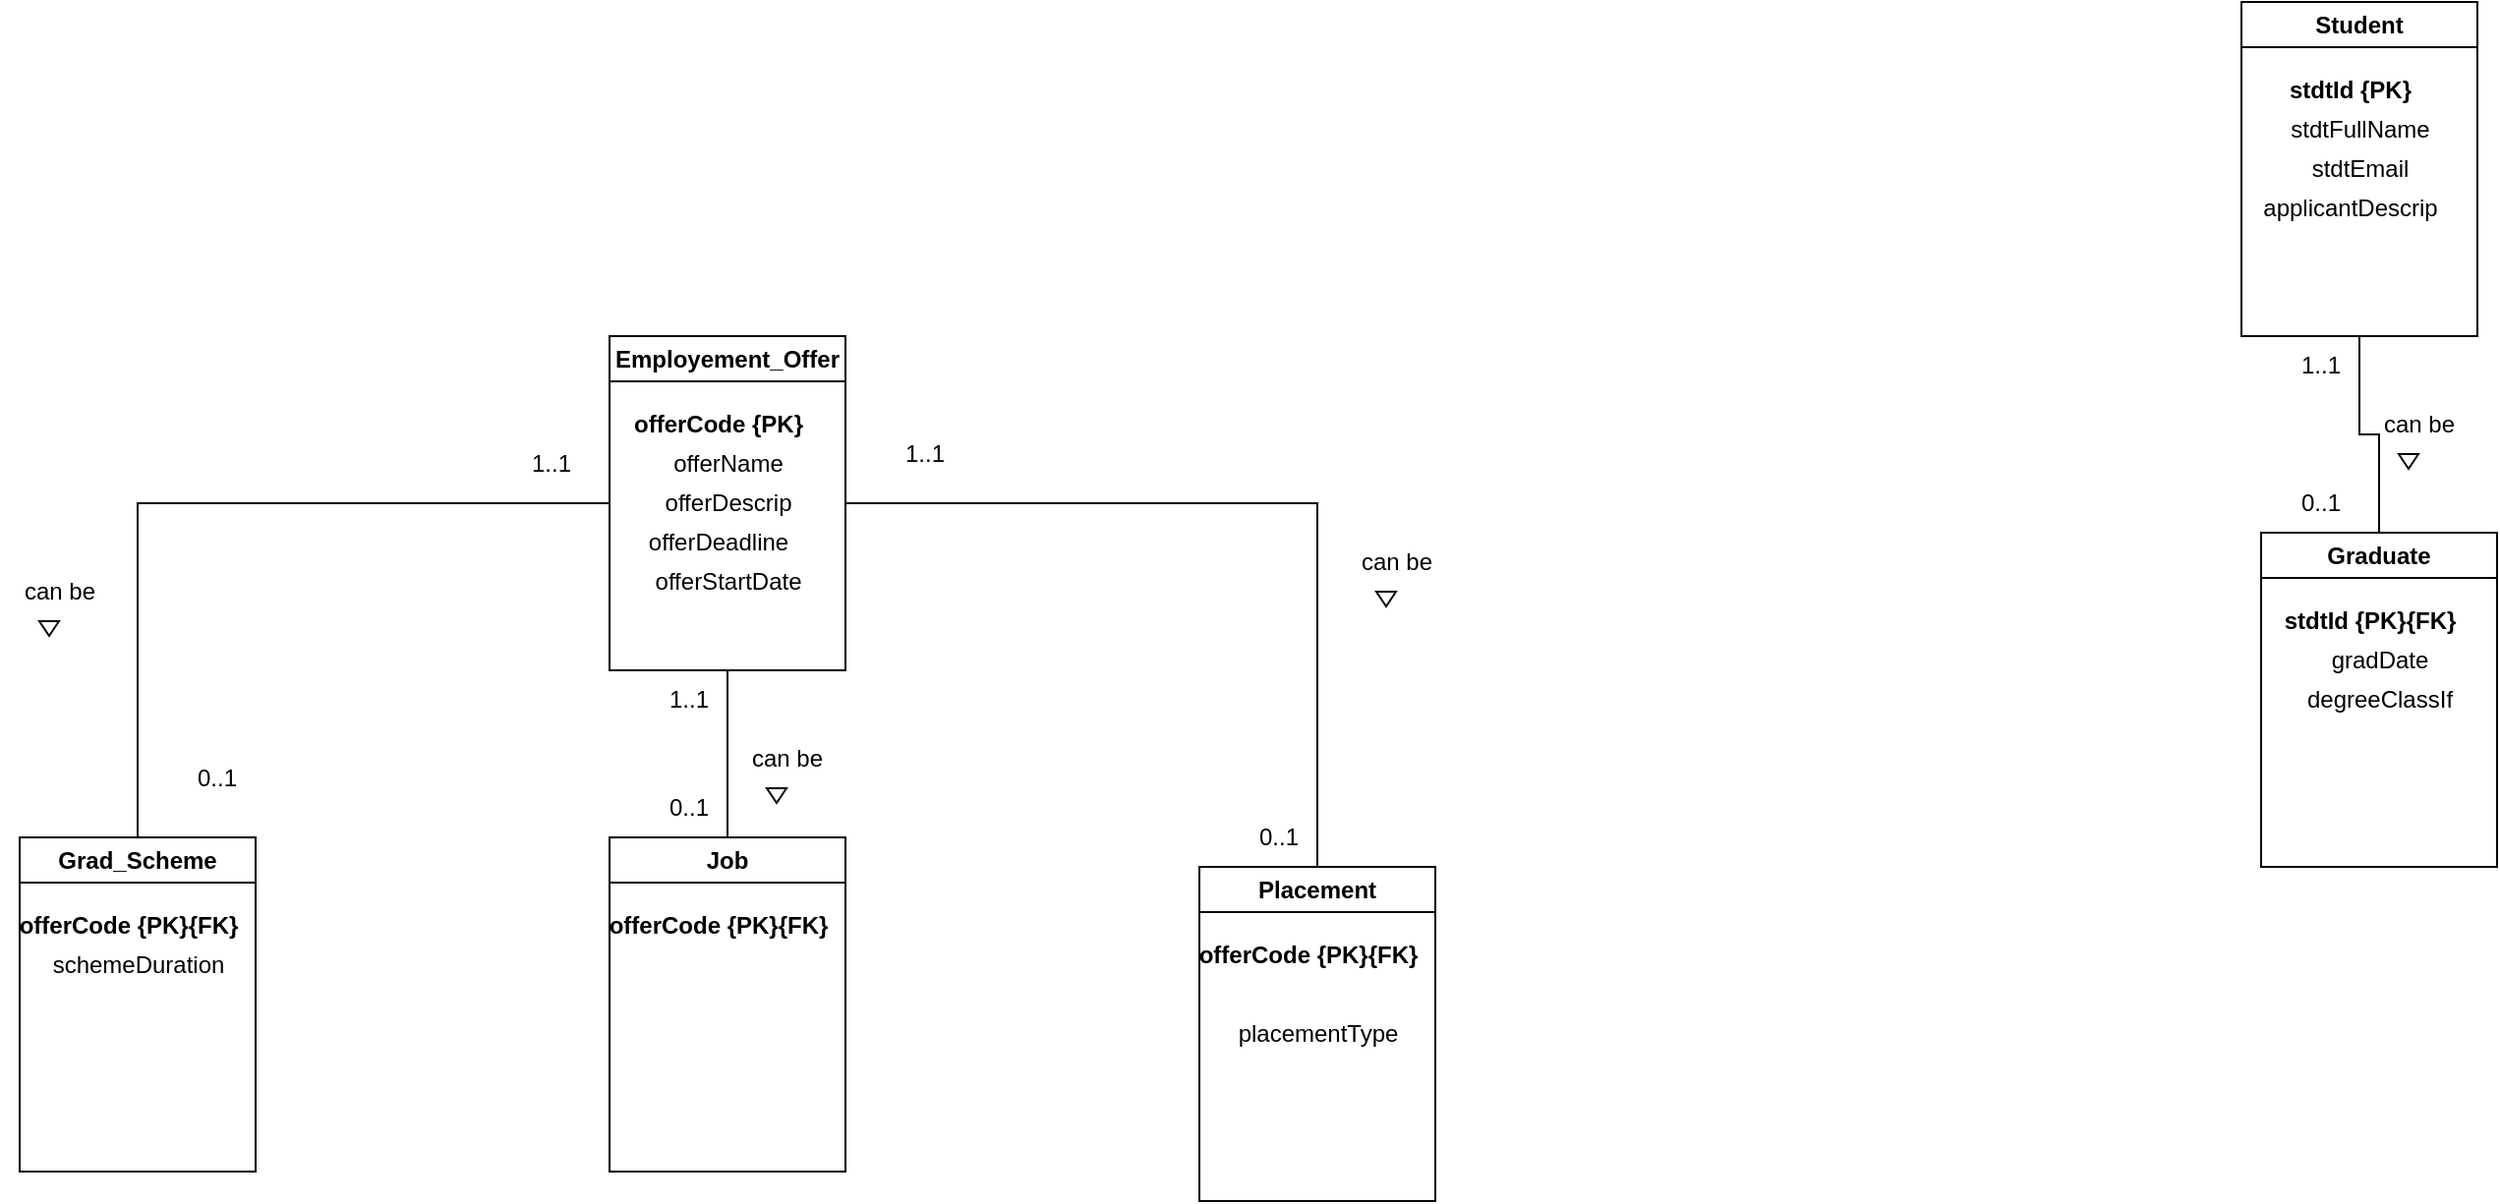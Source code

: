 <mxfile version="22.0.8" type="github">
  <diagram name="Page-1" id="ZAr_GPmGQVrzsvk-o8Pz">
    <mxGraphModel dx="2382" dy="817" grid="1" gridSize="10" guides="1" tooltips="1" connect="1" arrows="1" fold="1" page="1" pageScale="1" pageWidth="850" pageHeight="1100" math="0" shadow="0">
      <root>
        <mxCell id="0" />
        <mxCell id="1" parent="0" />
        <mxCell id="DEqithjVgVx6LrZr1O4x-13" style="edgeStyle=orthogonalEdgeStyle;rounded=0;orthogonalLoop=1;jettySize=auto;html=1;exitX=0.5;exitY=1;exitDx=0;exitDy=0;entryX=0.5;entryY=0;entryDx=0;entryDy=0;endArrow=none;endFill=0;jumpStyle=arc;" edge="1" parent="1" source="DEqithjVgVx6LrZr1O4x-1" target="DEqithjVgVx6LrZr1O4x-8">
          <mxGeometry relative="1" as="geometry" />
        </mxCell>
        <mxCell id="DEqithjVgVx6LrZr1O4x-1" value="Student" style="swimlane;whiteSpace=wrap;html=1;" vertex="1" parent="1">
          <mxGeometry x="690" y="40" width="120" height="170" as="geometry" />
        </mxCell>
        <mxCell id="DEqithjVgVx6LrZr1O4x-2" value="&lt;b&gt;stdtId {PK}&lt;/b&gt;" style="text;html=1;align=center;verticalAlign=middle;resizable=0;points=[];autosize=1;strokeColor=none;fillColor=none;" vertex="1" parent="DEqithjVgVx6LrZr1O4x-1">
          <mxGeometry x="10" y="30" width="90" height="30" as="geometry" />
        </mxCell>
        <mxCell id="DEqithjVgVx6LrZr1O4x-3" value="stdtFullName" style="text;html=1;align=center;verticalAlign=middle;resizable=0;points=[];autosize=1;strokeColor=none;fillColor=none;" vertex="1" parent="DEqithjVgVx6LrZr1O4x-1">
          <mxGeometry x="15" y="50" width="90" height="30" as="geometry" />
        </mxCell>
        <mxCell id="DEqithjVgVx6LrZr1O4x-4" value="stdtEmail" style="text;html=1;align=center;verticalAlign=middle;resizable=0;points=[];autosize=1;strokeColor=none;fillColor=none;" vertex="1" parent="DEqithjVgVx6LrZr1O4x-1">
          <mxGeometry x="25" y="70" width="70" height="30" as="geometry" />
        </mxCell>
        <mxCell id="DEqithjVgVx6LrZr1O4x-5" value="applicantDescrip" style="text;html=1;align=center;verticalAlign=middle;resizable=0;points=[];autosize=1;strokeColor=none;fillColor=none;" vertex="1" parent="DEqithjVgVx6LrZr1O4x-1">
          <mxGeometry y="90" width="110" height="30" as="geometry" />
        </mxCell>
        <mxCell id="DEqithjVgVx6LrZr1O4x-8" value="Graduate" style="swimlane;whiteSpace=wrap;html=1;" vertex="1" parent="1">
          <mxGeometry x="700" y="310" width="120" height="170" as="geometry" />
        </mxCell>
        <mxCell id="DEqithjVgVx6LrZr1O4x-9" value="&lt;b&gt;stdtId {PK}{FK}&lt;/b&gt;" style="text;html=1;align=center;verticalAlign=middle;resizable=0;points=[];autosize=1;strokeColor=none;fillColor=none;" vertex="1" parent="DEqithjVgVx6LrZr1O4x-8">
          <mxGeometry y="30" width="110" height="30" as="geometry" />
        </mxCell>
        <mxCell id="DEqithjVgVx6LrZr1O4x-10" value="gradDate" style="text;html=1;align=center;verticalAlign=middle;resizable=0;points=[];autosize=1;strokeColor=none;fillColor=none;" vertex="1" parent="DEqithjVgVx6LrZr1O4x-8">
          <mxGeometry x="25" y="50" width="70" height="30" as="geometry" />
        </mxCell>
        <mxCell id="DEqithjVgVx6LrZr1O4x-11" value="degreeClassIf" style="text;html=1;align=center;verticalAlign=middle;resizable=0;points=[];autosize=1;strokeColor=none;fillColor=none;" vertex="1" parent="DEqithjVgVx6LrZr1O4x-8">
          <mxGeometry x="10" y="70" width="100" height="30" as="geometry" />
        </mxCell>
        <mxCell id="DEqithjVgVx6LrZr1O4x-14" value="" style="triangle;whiteSpace=wrap;html=1;direction=south;" vertex="1" parent="1">
          <mxGeometry x="770" y="270" width="10" height="7.5" as="geometry" />
        </mxCell>
        <mxCell id="DEqithjVgVx6LrZr1O4x-15" value="can be" style="text;html=1;align=center;verticalAlign=middle;resizable=0;points=[];autosize=1;strokeColor=none;fillColor=none;rotation=0;" vertex="1" parent="1">
          <mxGeometry x="750" y="240" width="60" height="30" as="geometry" />
        </mxCell>
        <mxCell id="DEqithjVgVx6LrZr1O4x-17" value="1..1" style="text;html=1;align=center;verticalAlign=middle;resizable=0;points=[];autosize=1;strokeColor=none;fillColor=none;" vertex="1" parent="1">
          <mxGeometry x="710" y="210" width="40" height="30" as="geometry" />
        </mxCell>
        <mxCell id="DEqithjVgVx6LrZr1O4x-18" value="0..1" style="text;html=1;align=center;verticalAlign=middle;resizable=0;points=[];autosize=1;strokeColor=none;fillColor=none;" vertex="1" parent="1">
          <mxGeometry x="710" y="280" width="40" height="30" as="geometry" />
        </mxCell>
        <mxCell id="DEqithjVgVx6LrZr1O4x-39" style="edgeStyle=orthogonalEdgeStyle;rounded=0;orthogonalLoop=1;jettySize=auto;html=1;exitX=0;exitY=0.5;exitDx=0;exitDy=0;entryX=0.5;entryY=0;entryDx=0;entryDy=0;endArrow=none;endFill=0;jumpStyle=arc;" edge="1" parent="1" source="DEqithjVgVx6LrZr1O4x-19" target="DEqithjVgVx6LrZr1O4x-24">
          <mxGeometry relative="1" as="geometry" />
        </mxCell>
        <mxCell id="DEqithjVgVx6LrZr1O4x-40" style="edgeStyle=orthogonalEdgeStyle;rounded=0;orthogonalLoop=1;jettySize=auto;html=1;exitX=0.5;exitY=1;exitDx=0;exitDy=0;entryX=0.5;entryY=0;entryDx=0;entryDy=0;endArrow=none;endFill=0;jumpStyle=arc;" edge="1" parent="1" source="DEqithjVgVx6LrZr1O4x-19" target="DEqithjVgVx6LrZr1O4x-29">
          <mxGeometry relative="1" as="geometry" />
        </mxCell>
        <mxCell id="DEqithjVgVx6LrZr1O4x-41" style="edgeStyle=orthogonalEdgeStyle;rounded=0;orthogonalLoop=1;jettySize=auto;html=1;exitX=1;exitY=0.5;exitDx=0;exitDy=0;entryX=0.5;entryY=0;entryDx=0;entryDy=0;endArrow=none;endFill=0;jumpStyle=arc;" edge="1" parent="1" source="DEqithjVgVx6LrZr1O4x-19" target="DEqithjVgVx6LrZr1O4x-34">
          <mxGeometry relative="1" as="geometry" />
        </mxCell>
        <mxCell id="DEqithjVgVx6LrZr1O4x-19" value="Employement_Offer" style="swimlane;whiteSpace=wrap;html=1;" vertex="1" parent="1">
          <mxGeometry x="-140" y="210" width="120" height="170" as="geometry" />
        </mxCell>
        <mxCell id="DEqithjVgVx6LrZr1O4x-20" value="&lt;b&gt;offerCode {PK}&lt;/b&gt;" style="text;html=1;align=center;verticalAlign=middle;resizable=0;points=[];autosize=1;strokeColor=none;fillColor=none;" vertex="1" parent="DEqithjVgVx6LrZr1O4x-19">
          <mxGeometry y="30" width="110" height="30" as="geometry" />
        </mxCell>
        <mxCell id="DEqithjVgVx6LrZr1O4x-21" value="offerName" style="text;html=1;align=center;verticalAlign=middle;resizable=0;points=[];autosize=1;strokeColor=none;fillColor=none;" vertex="1" parent="DEqithjVgVx6LrZr1O4x-19">
          <mxGeometry x="20" y="50" width="80" height="30" as="geometry" />
        </mxCell>
        <mxCell id="DEqithjVgVx6LrZr1O4x-22" value="offerDescrip" style="text;html=1;align=center;verticalAlign=middle;resizable=0;points=[];autosize=1;strokeColor=none;fillColor=none;" vertex="1" parent="DEqithjVgVx6LrZr1O4x-19">
          <mxGeometry x="15" y="70" width="90" height="30" as="geometry" />
        </mxCell>
        <mxCell id="DEqithjVgVx6LrZr1O4x-23" value="offerDeadline" style="text;html=1;align=center;verticalAlign=middle;resizable=0;points=[];autosize=1;strokeColor=none;fillColor=none;" vertex="1" parent="DEqithjVgVx6LrZr1O4x-19">
          <mxGeometry x="10" y="90" width="90" height="30" as="geometry" />
        </mxCell>
        <mxCell id="DEqithjVgVx6LrZr1O4x-42" value="offerStartDate" style="text;html=1;align=center;verticalAlign=middle;resizable=0;points=[];autosize=1;strokeColor=none;fillColor=none;" vertex="1" parent="DEqithjVgVx6LrZr1O4x-19">
          <mxGeometry x="10" y="110" width="100" height="30" as="geometry" />
        </mxCell>
        <mxCell id="DEqithjVgVx6LrZr1O4x-24" value="Grad_Scheme" style="swimlane;whiteSpace=wrap;html=1;" vertex="1" parent="1">
          <mxGeometry x="-440" y="465" width="120" height="170" as="geometry" />
        </mxCell>
        <mxCell id="DEqithjVgVx6LrZr1O4x-25" value="&lt;b style=&quot;border-color: var(--border-color);&quot;&gt;offerCode {PK}{FK}&lt;/b&gt;" style="text;html=1;align=center;verticalAlign=middle;resizable=0;points=[];autosize=1;strokeColor=none;fillColor=none;" vertex="1" parent="DEqithjVgVx6LrZr1O4x-24">
          <mxGeometry x="-10" y="30" width="130" height="30" as="geometry" />
        </mxCell>
        <mxCell id="DEqithjVgVx6LrZr1O4x-26" value="schemeDuration" style="text;html=1;align=center;verticalAlign=middle;resizable=0;points=[];autosize=1;strokeColor=none;fillColor=none;" vertex="1" parent="DEqithjVgVx6LrZr1O4x-24">
          <mxGeometry x="5" y="50" width="110" height="30" as="geometry" />
        </mxCell>
        <mxCell id="DEqithjVgVx6LrZr1O4x-29" value="Job" style="swimlane;whiteSpace=wrap;html=1;" vertex="1" parent="1">
          <mxGeometry x="-140" y="465" width="120" height="170" as="geometry" />
        </mxCell>
        <mxCell id="DEqithjVgVx6LrZr1O4x-30" value="&lt;b style=&quot;border-color: var(--border-color);&quot;&gt;offerCode {PK}{FK}&lt;/b&gt;" style="text;html=1;align=center;verticalAlign=middle;resizable=0;points=[];autosize=1;strokeColor=none;fillColor=none;" vertex="1" parent="DEqithjVgVx6LrZr1O4x-29">
          <mxGeometry x="-10" y="30" width="130" height="30" as="geometry" />
        </mxCell>
        <mxCell id="DEqithjVgVx6LrZr1O4x-34" value="Placement" style="swimlane;whiteSpace=wrap;html=1;" vertex="1" parent="1">
          <mxGeometry x="160" y="480" width="120" height="170" as="geometry" />
        </mxCell>
        <mxCell id="DEqithjVgVx6LrZr1O4x-35" value="&lt;b style=&quot;border-color: var(--border-color);&quot;&gt;offerCode {PK}{FK}&lt;/b&gt;" style="text;html=1;align=center;verticalAlign=middle;resizable=0;points=[];autosize=1;strokeColor=none;fillColor=none;" vertex="1" parent="DEqithjVgVx6LrZr1O4x-34">
          <mxGeometry x="-10" y="30" width="130" height="30" as="geometry" />
        </mxCell>
        <mxCell id="DEqithjVgVx6LrZr1O4x-37" value="placementType" style="text;html=1;align=center;verticalAlign=middle;resizable=0;points=[];autosize=1;strokeColor=none;fillColor=none;" vertex="1" parent="DEqithjVgVx6LrZr1O4x-34">
          <mxGeometry x="10" y="70" width="100" height="30" as="geometry" />
        </mxCell>
        <mxCell id="DEqithjVgVx6LrZr1O4x-43" value="" style="triangle;whiteSpace=wrap;html=1;direction=south;" vertex="1" parent="1">
          <mxGeometry x="250" y="340" width="10" height="7.5" as="geometry" />
        </mxCell>
        <mxCell id="DEqithjVgVx6LrZr1O4x-44" value="can be" style="text;html=1;align=center;verticalAlign=middle;resizable=0;points=[];autosize=1;strokeColor=none;fillColor=none;rotation=0;" vertex="1" parent="1">
          <mxGeometry x="230" y="310" width="60" height="30" as="geometry" />
        </mxCell>
        <mxCell id="DEqithjVgVx6LrZr1O4x-45" value="" style="triangle;whiteSpace=wrap;html=1;direction=south;" vertex="1" parent="1">
          <mxGeometry x="-430" y="355" width="10" height="7.5" as="geometry" />
        </mxCell>
        <mxCell id="DEqithjVgVx6LrZr1O4x-46" value="can be" style="text;html=1;align=center;verticalAlign=middle;resizable=0;points=[];autosize=1;strokeColor=none;fillColor=none;rotation=0;" vertex="1" parent="1">
          <mxGeometry x="-450" y="325" width="60" height="30" as="geometry" />
        </mxCell>
        <mxCell id="DEqithjVgVx6LrZr1O4x-47" value="" style="triangle;whiteSpace=wrap;html=1;direction=south;" vertex="1" parent="1">
          <mxGeometry x="-60" y="440" width="10" height="7.5" as="geometry" />
        </mxCell>
        <mxCell id="DEqithjVgVx6LrZr1O4x-48" value="can be" style="text;html=1;align=center;verticalAlign=middle;resizable=0;points=[];autosize=1;strokeColor=none;fillColor=none;rotation=0;" vertex="1" parent="1">
          <mxGeometry x="-80" y="410" width="60" height="30" as="geometry" />
        </mxCell>
        <mxCell id="DEqithjVgVx6LrZr1O4x-49" value="1..1" style="text;html=1;align=center;verticalAlign=middle;resizable=0;points=[];autosize=1;strokeColor=none;fillColor=none;" vertex="1" parent="1">
          <mxGeometry y="255" width="40" height="30" as="geometry" />
        </mxCell>
        <mxCell id="DEqithjVgVx6LrZr1O4x-50" value="0..1" style="text;html=1;align=center;verticalAlign=middle;resizable=0;points=[];autosize=1;strokeColor=none;fillColor=none;" vertex="1" parent="1">
          <mxGeometry x="180" y="450" width="40" height="30" as="geometry" />
        </mxCell>
        <mxCell id="DEqithjVgVx6LrZr1O4x-51" value="0..1" style="text;html=1;align=center;verticalAlign=middle;resizable=0;points=[];autosize=1;strokeColor=none;fillColor=none;" vertex="1" parent="1">
          <mxGeometry x="-120" y="435" width="40" height="30" as="geometry" />
        </mxCell>
        <mxCell id="DEqithjVgVx6LrZr1O4x-53" value="1..1" style="text;html=1;align=center;verticalAlign=middle;resizable=0;points=[];autosize=1;strokeColor=none;fillColor=none;" vertex="1" parent="1">
          <mxGeometry x="-120" y="380" width="40" height="30" as="geometry" />
        </mxCell>
        <mxCell id="DEqithjVgVx6LrZr1O4x-54" value="0..1" style="text;html=1;align=center;verticalAlign=middle;resizable=0;points=[];autosize=1;strokeColor=none;fillColor=none;" vertex="1" parent="1">
          <mxGeometry x="-360" y="420" width="40" height="30" as="geometry" />
        </mxCell>
        <mxCell id="DEqithjVgVx6LrZr1O4x-55" value="1..1" style="text;html=1;align=center;verticalAlign=middle;resizable=0;points=[];autosize=1;strokeColor=none;fillColor=none;" vertex="1" parent="1">
          <mxGeometry x="-190" y="260" width="40" height="30" as="geometry" />
        </mxCell>
      </root>
    </mxGraphModel>
  </diagram>
</mxfile>
